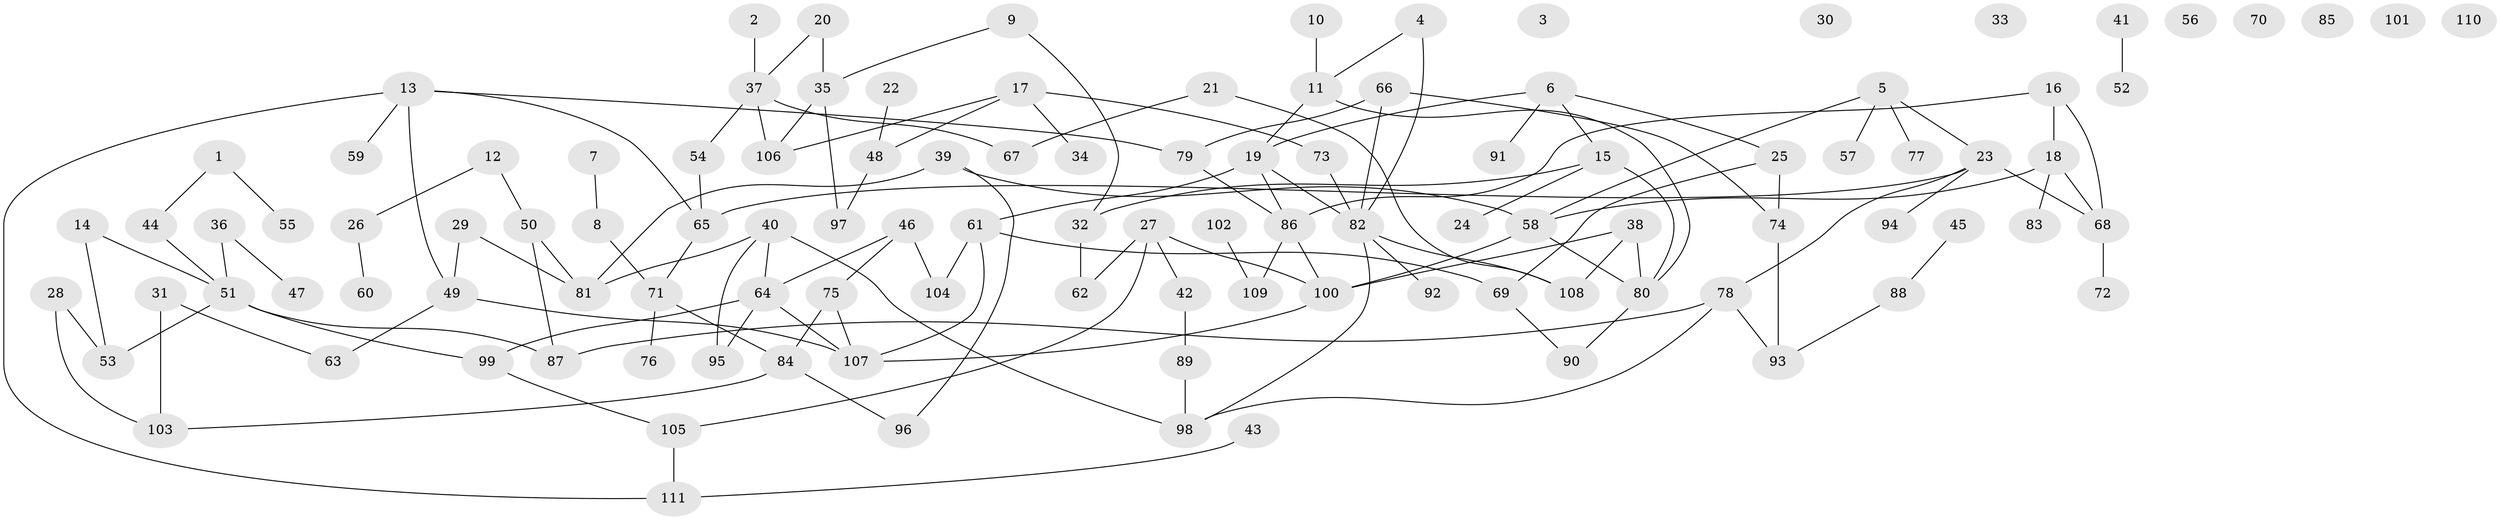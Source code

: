 // coarse degree distribution, {2: 0.17567567567567569, 1: 0.22972972972972974, 0: 0.12162162162162163, 7: 0.05405405405405406, 3: 0.17567567567567569, 4: 0.10810810810810811, 5: 0.06756756756756757, 6: 0.05405405405405406, 9: 0.013513513513513514}
// Generated by graph-tools (version 1.1) at 2025/41/03/06/25 10:41:21]
// undirected, 111 vertices, 140 edges
graph export_dot {
graph [start="1"]
  node [color=gray90,style=filled];
  1;
  2;
  3;
  4;
  5;
  6;
  7;
  8;
  9;
  10;
  11;
  12;
  13;
  14;
  15;
  16;
  17;
  18;
  19;
  20;
  21;
  22;
  23;
  24;
  25;
  26;
  27;
  28;
  29;
  30;
  31;
  32;
  33;
  34;
  35;
  36;
  37;
  38;
  39;
  40;
  41;
  42;
  43;
  44;
  45;
  46;
  47;
  48;
  49;
  50;
  51;
  52;
  53;
  54;
  55;
  56;
  57;
  58;
  59;
  60;
  61;
  62;
  63;
  64;
  65;
  66;
  67;
  68;
  69;
  70;
  71;
  72;
  73;
  74;
  75;
  76;
  77;
  78;
  79;
  80;
  81;
  82;
  83;
  84;
  85;
  86;
  87;
  88;
  89;
  90;
  91;
  92;
  93;
  94;
  95;
  96;
  97;
  98;
  99;
  100;
  101;
  102;
  103;
  104;
  105;
  106;
  107;
  108;
  109;
  110;
  111;
  1 -- 44;
  1 -- 55;
  2 -- 37;
  4 -- 11;
  4 -- 82;
  5 -- 23;
  5 -- 57;
  5 -- 58;
  5 -- 77;
  6 -- 15;
  6 -- 19;
  6 -- 25;
  6 -- 91;
  7 -- 8;
  8 -- 71;
  9 -- 32;
  9 -- 35;
  10 -- 11;
  11 -- 19;
  11 -- 80;
  12 -- 26;
  12 -- 50;
  13 -- 49;
  13 -- 59;
  13 -- 65;
  13 -- 79;
  13 -- 111;
  14 -- 51;
  14 -- 53;
  15 -- 24;
  15 -- 32;
  15 -- 80;
  16 -- 18;
  16 -- 68;
  16 -- 86;
  17 -- 34;
  17 -- 48;
  17 -- 73;
  17 -- 106;
  18 -- 58;
  18 -- 68;
  18 -- 83;
  19 -- 61;
  19 -- 82;
  19 -- 86;
  20 -- 35;
  20 -- 37;
  21 -- 67;
  21 -- 108;
  22 -- 48;
  23 -- 65;
  23 -- 68;
  23 -- 78;
  23 -- 94;
  25 -- 69;
  25 -- 74;
  26 -- 60;
  27 -- 42;
  27 -- 62;
  27 -- 100;
  27 -- 105;
  28 -- 53;
  28 -- 103;
  29 -- 49;
  29 -- 81;
  31 -- 63;
  31 -- 103;
  32 -- 62;
  35 -- 97;
  35 -- 106;
  36 -- 47;
  36 -- 51;
  37 -- 54;
  37 -- 67;
  37 -- 106;
  38 -- 80;
  38 -- 100;
  38 -- 108;
  39 -- 58;
  39 -- 81;
  39 -- 96;
  40 -- 64;
  40 -- 81;
  40 -- 95;
  40 -- 98;
  41 -- 52;
  42 -- 89;
  43 -- 111;
  44 -- 51;
  45 -- 88;
  46 -- 64;
  46 -- 75;
  46 -- 104;
  48 -- 97;
  49 -- 63;
  49 -- 107;
  50 -- 81;
  50 -- 87;
  51 -- 53;
  51 -- 87;
  51 -- 99;
  54 -- 65;
  58 -- 80;
  58 -- 100;
  61 -- 69;
  61 -- 104;
  61 -- 107;
  64 -- 95;
  64 -- 99;
  64 -- 107;
  65 -- 71;
  66 -- 74;
  66 -- 79;
  66 -- 82;
  68 -- 72;
  69 -- 90;
  71 -- 76;
  71 -- 84;
  73 -- 82;
  74 -- 93;
  75 -- 84;
  75 -- 107;
  78 -- 87;
  78 -- 93;
  78 -- 98;
  79 -- 86;
  80 -- 90;
  82 -- 92;
  82 -- 98;
  82 -- 108;
  84 -- 96;
  84 -- 103;
  86 -- 100;
  86 -- 109;
  88 -- 93;
  89 -- 98;
  99 -- 105;
  100 -- 107;
  102 -- 109;
  105 -- 111;
}
